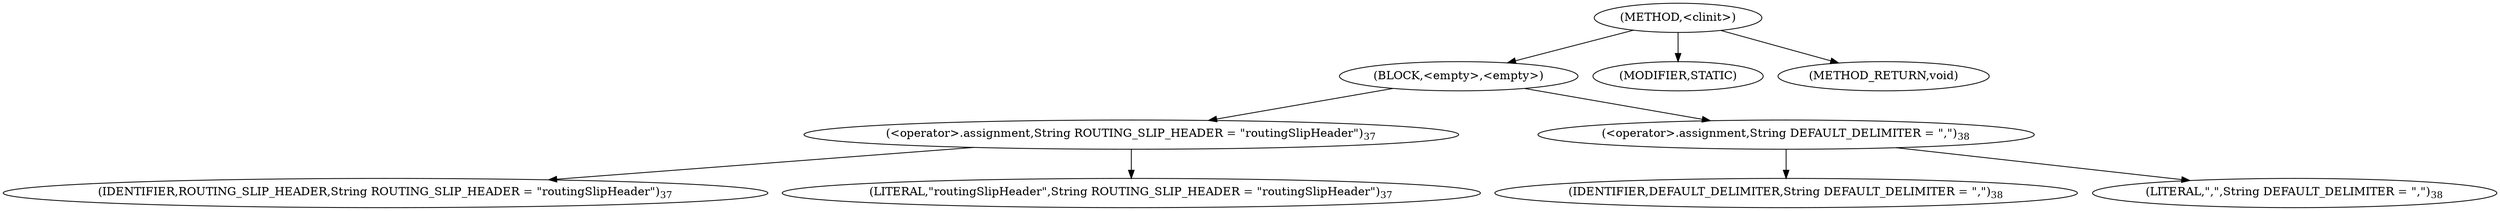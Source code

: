 digraph "&lt;clinit&gt;" {  
"176" [label = <(METHOD,&lt;clinit&gt;)> ]
"177" [label = <(BLOCK,&lt;empty&gt;,&lt;empty&gt;)> ]
"178" [label = <(&lt;operator&gt;.assignment,String ROUTING_SLIP_HEADER = &quot;routingSlipHeader&quot;)<SUB>37</SUB>> ]
"179" [label = <(IDENTIFIER,ROUTING_SLIP_HEADER,String ROUTING_SLIP_HEADER = &quot;routingSlipHeader&quot;)<SUB>37</SUB>> ]
"180" [label = <(LITERAL,&quot;routingSlipHeader&quot;,String ROUTING_SLIP_HEADER = &quot;routingSlipHeader&quot;)<SUB>37</SUB>> ]
"181" [label = <(&lt;operator&gt;.assignment,String DEFAULT_DELIMITER = &quot;,&quot;)<SUB>38</SUB>> ]
"182" [label = <(IDENTIFIER,DEFAULT_DELIMITER,String DEFAULT_DELIMITER = &quot;,&quot;)<SUB>38</SUB>> ]
"183" [label = <(LITERAL,&quot;,&quot;,String DEFAULT_DELIMITER = &quot;,&quot;)<SUB>38</SUB>> ]
"184" [label = <(MODIFIER,STATIC)> ]
"185" [label = <(METHOD_RETURN,void)> ]
  "176" -> "177" 
  "176" -> "184" 
  "176" -> "185" 
  "177" -> "178" 
  "177" -> "181" 
  "178" -> "179" 
  "178" -> "180" 
  "181" -> "182" 
  "181" -> "183" 
}
